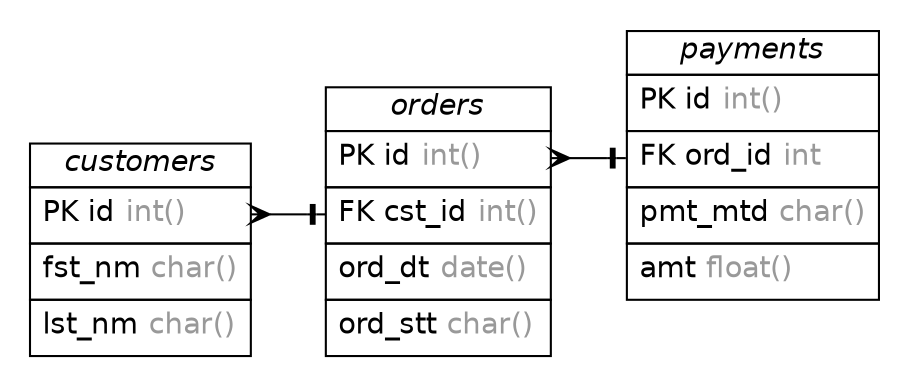 /* created with ERDot < https://github.com/ehne/ERDot > */
digraph G {
    graph [
        nodesep=0.5;
        rankdir="LR";
        concentrate=true;
        splines="spline";
        fontname="Helvetica";
        pad="0.2,0.2",
        label="",
        
    ];
    
    node [shape=plain, fontname="Helvetica"];
    edge [
        dir=both,
        fontsize=12,
        arrowsize=0.9,
        penwidth=1.0,
        labelangle=32,
        labeldistance=1.8,
        fontname="Helvetica"
    ];
    
    "customers" [ label=<
        <table border="0" cellborder="1" cellspacing="0" >
        <tr><td><i>customers</i></td></tr>
        <tr><td port="id" align="left" cellpadding="5">PK id <font color="grey60">int()</font></td></tr>
        <tr><td port="fst_nm" align="left" cellpadding="5">fst_nm <font color="grey60">char()</font></td></tr>
        <tr><td port="lst_nm" align="left" cellpadding="5">lst_nm <font color="grey60">char()</font></td></tr>
    </table>>];
    "orders" [ label=<
        <table border="0" cellborder="1" cellspacing="0" >
        <tr><td><i>orders</i></td></tr>
        <tr><td port="id" align="left" cellpadding="5">PK id <font color="grey60">int()</font></td></tr>
        <tr><td port="cst_id" align="left" cellpadding="5">FK cst_id <font color="grey60">int()</font></td></tr>
        <tr><td port="ord_dt" align="left" cellpadding="5">ord_dt <font color="grey60">date()</font></td></tr>
        <tr><td port="ord_stt" align="left" cellpadding="5">ord_stt <font color="grey60">char()</font></td></tr>
    </table>>];
    "payments" [ label=<
        <table border="0" cellborder="1" cellspacing="0" >
        <tr><td><i>payments</i></td></tr>
        <tr><td port="id" align="left" cellpadding="5">PK id <font color="grey60">int()</font></td></tr>
        <tr><td port="ord_id" align="left" cellpadding="5">FK ord_id <font color="grey60">int</font></td></tr>
        <tr><td port="pmt_mtd" align="left" cellpadding="5">pmt_mtd <font color="grey60">char()</font></td></tr>
        <tr><td port="amt" align="left" cellpadding="5">amt <font color="grey60">float()</font></td></tr>
    </table>>];

    
    "customers":"id"->"orders":"cst_id" [
        arrowhead=noneotee,

        arrowtail=ocrow,
    ];

    
    "orders":"id"->"payments":"ord_id" [
        arrowhead=noneotee,

        arrowtail=ocrow,
    ];



    

}
